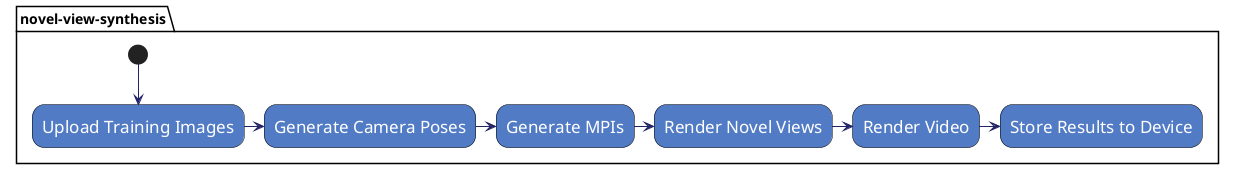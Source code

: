 @startuml

skinparam activity {
    FontColor          white
    AttributeFontColor white
    FontSize           17
    AttributeFontSize  15
    AttributeFontname  Droid Sans Mono
    BackgroundColor    #527BC6
    BorderColor        black
    ArrowColor         #222266
}

partition novel-view-synthesis {
(*) --> "Upload Training Images"
-> "Generate Camera Poses"
-> "Generate MPIs"
-> "Render Novel Views"
-> "Render Video"
-> "Store Results to Device"
}

@enduml